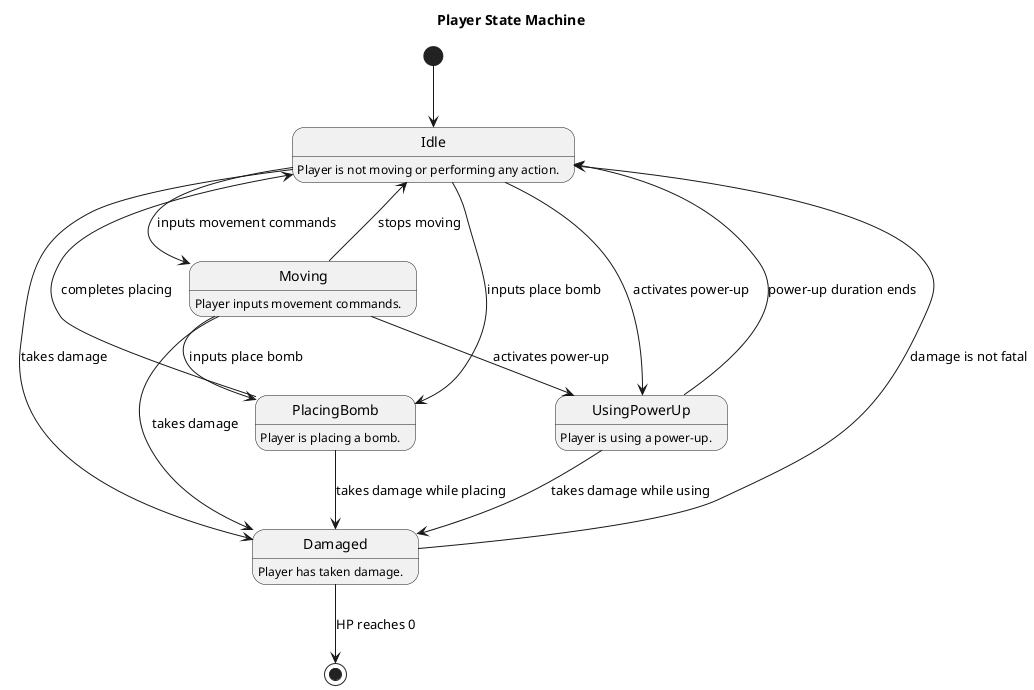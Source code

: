@startuml PlayerStateMachine
title Player State Machine

[*] --> Idle
Idle --> Moving : inputs movement commands
Moving --> Idle : stops moving

Idle --> PlacingBomb : inputs place bomb
Moving --> PlacingBomb : inputs place bomb

Idle --> UsingPowerUp : activates power-up
Moving --> UsingPowerUp : activates power-up

PlacingBomb --> Idle : completes placing
UsingPowerUp --> Idle : power-up duration ends

Idle --> Damaged : takes damage
Moving --> Damaged : takes damage
PlacingBomb --> Damaged : takes damage while placing
UsingPowerUp --> Damaged : takes damage while using

Damaged --> [*] : HP reaches 0
Damaged --> Idle : damage is not fatal

Idle: Player is not moving or performing any action.
Moving: Player inputs movement commands.
PlacingBomb: Player is placing a bomb.
UsingPowerUp: Player is using a power-up.
Damaged: Player has taken damage.

@enduml
